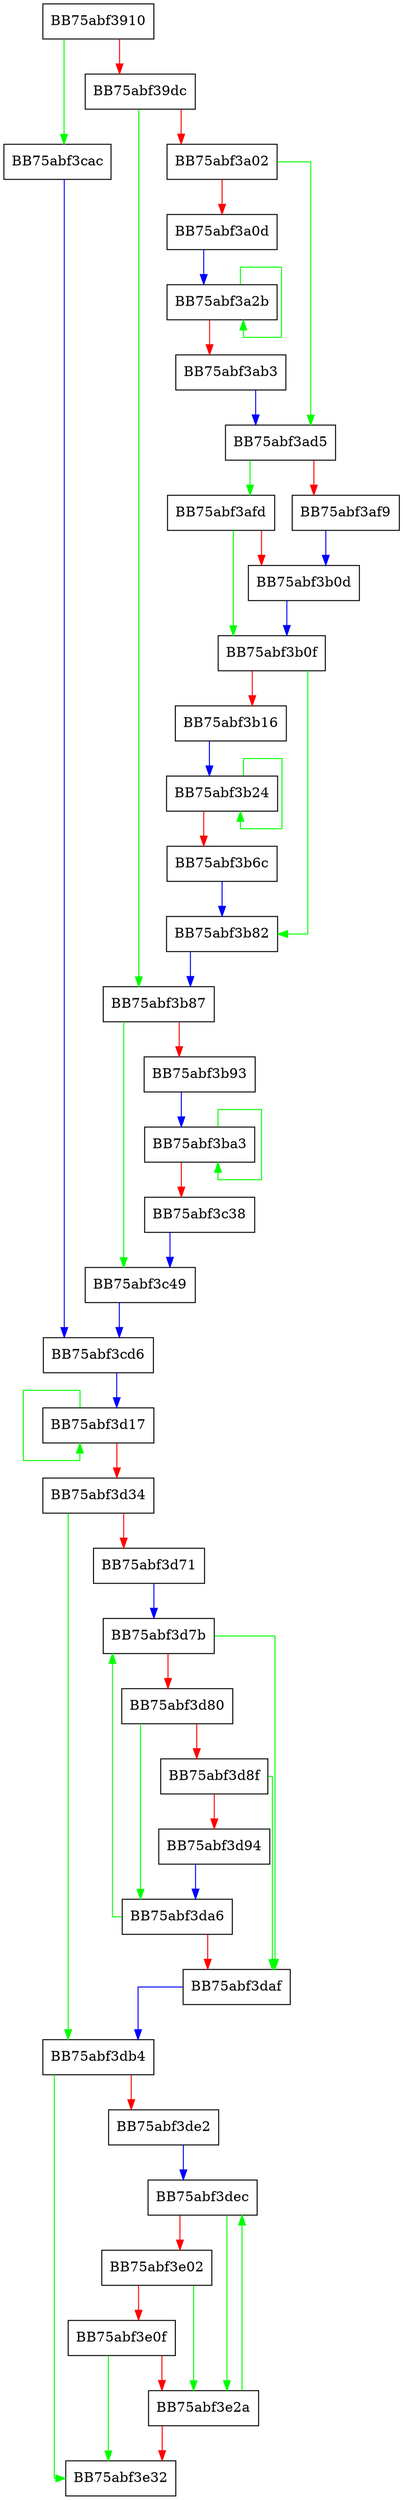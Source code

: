 digraph ZSTD_RowFindBestMatch_noDict_6_6 {
  node [shape="box"];
  graph [splines=ortho];
  BB75abf3910 -> BB75abf3cac [color="green"];
  BB75abf3910 -> BB75abf39dc [color="red"];
  BB75abf39dc -> BB75abf3b87 [color="green"];
  BB75abf39dc -> BB75abf3a02 [color="red"];
  BB75abf3a02 -> BB75abf3ad5 [color="green"];
  BB75abf3a02 -> BB75abf3a0d [color="red"];
  BB75abf3a0d -> BB75abf3a2b [color="blue"];
  BB75abf3a2b -> BB75abf3a2b [color="green"];
  BB75abf3a2b -> BB75abf3ab3 [color="red"];
  BB75abf3ab3 -> BB75abf3ad5 [color="blue"];
  BB75abf3ad5 -> BB75abf3afd [color="green"];
  BB75abf3ad5 -> BB75abf3af9 [color="red"];
  BB75abf3af9 -> BB75abf3b0d [color="blue"];
  BB75abf3afd -> BB75abf3b0f [color="green"];
  BB75abf3afd -> BB75abf3b0d [color="red"];
  BB75abf3b0d -> BB75abf3b0f [color="blue"];
  BB75abf3b0f -> BB75abf3b82 [color="green"];
  BB75abf3b0f -> BB75abf3b16 [color="red"];
  BB75abf3b16 -> BB75abf3b24 [color="blue"];
  BB75abf3b24 -> BB75abf3b24 [color="green"];
  BB75abf3b24 -> BB75abf3b6c [color="red"];
  BB75abf3b6c -> BB75abf3b82 [color="blue"];
  BB75abf3b82 -> BB75abf3b87 [color="blue"];
  BB75abf3b87 -> BB75abf3c49 [color="green"];
  BB75abf3b87 -> BB75abf3b93 [color="red"];
  BB75abf3b93 -> BB75abf3ba3 [color="blue"];
  BB75abf3ba3 -> BB75abf3ba3 [color="green"];
  BB75abf3ba3 -> BB75abf3c38 [color="red"];
  BB75abf3c38 -> BB75abf3c49 [color="blue"];
  BB75abf3c49 -> BB75abf3cd6 [color="blue"];
  BB75abf3cac -> BB75abf3cd6 [color="blue"];
  BB75abf3cd6 -> BB75abf3d17 [color="blue"];
  BB75abf3d17 -> BB75abf3d17 [color="green"];
  BB75abf3d17 -> BB75abf3d34 [color="red"];
  BB75abf3d34 -> BB75abf3db4 [color="green"];
  BB75abf3d34 -> BB75abf3d71 [color="red"];
  BB75abf3d71 -> BB75abf3d7b [color="blue"];
  BB75abf3d7b -> BB75abf3daf [color="green"];
  BB75abf3d7b -> BB75abf3d80 [color="red"];
  BB75abf3d80 -> BB75abf3da6 [color="green"];
  BB75abf3d80 -> BB75abf3d8f [color="red"];
  BB75abf3d8f -> BB75abf3daf [color="green"];
  BB75abf3d8f -> BB75abf3d94 [color="red"];
  BB75abf3d94 -> BB75abf3da6 [color="blue"];
  BB75abf3da6 -> BB75abf3d7b [color="green"];
  BB75abf3da6 -> BB75abf3daf [color="red"];
  BB75abf3daf -> BB75abf3db4 [color="blue"];
  BB75abf3db4 -> BB75abf3e32 [color="green"];
  BB75abf3db4 -> BB75abf3de2 [color="red"];
  BB75abf3de2 -> BB75abf3dec [color="blue"];
  BB75abf3dec -> BB75abf3e2a [color="green"];
  BB75abf3dec -> BB75abf3e02 [color="red"];
  BB75abf3e02 -> BB75abf3e2a [color="green"];
  BB75abf3e02 -> BB75abf3e0f [color="red"];
  BB75abf3e0f -> BB75abf3e32 [color="green"];
  BB75abf3e0f -> BB75abf3e2a [color="red"];
  BB75abf3e2a -> BB75abf3dec [color="green"];
  BB75abf3e2a -> BB75abf3e32 [color="red"];
}